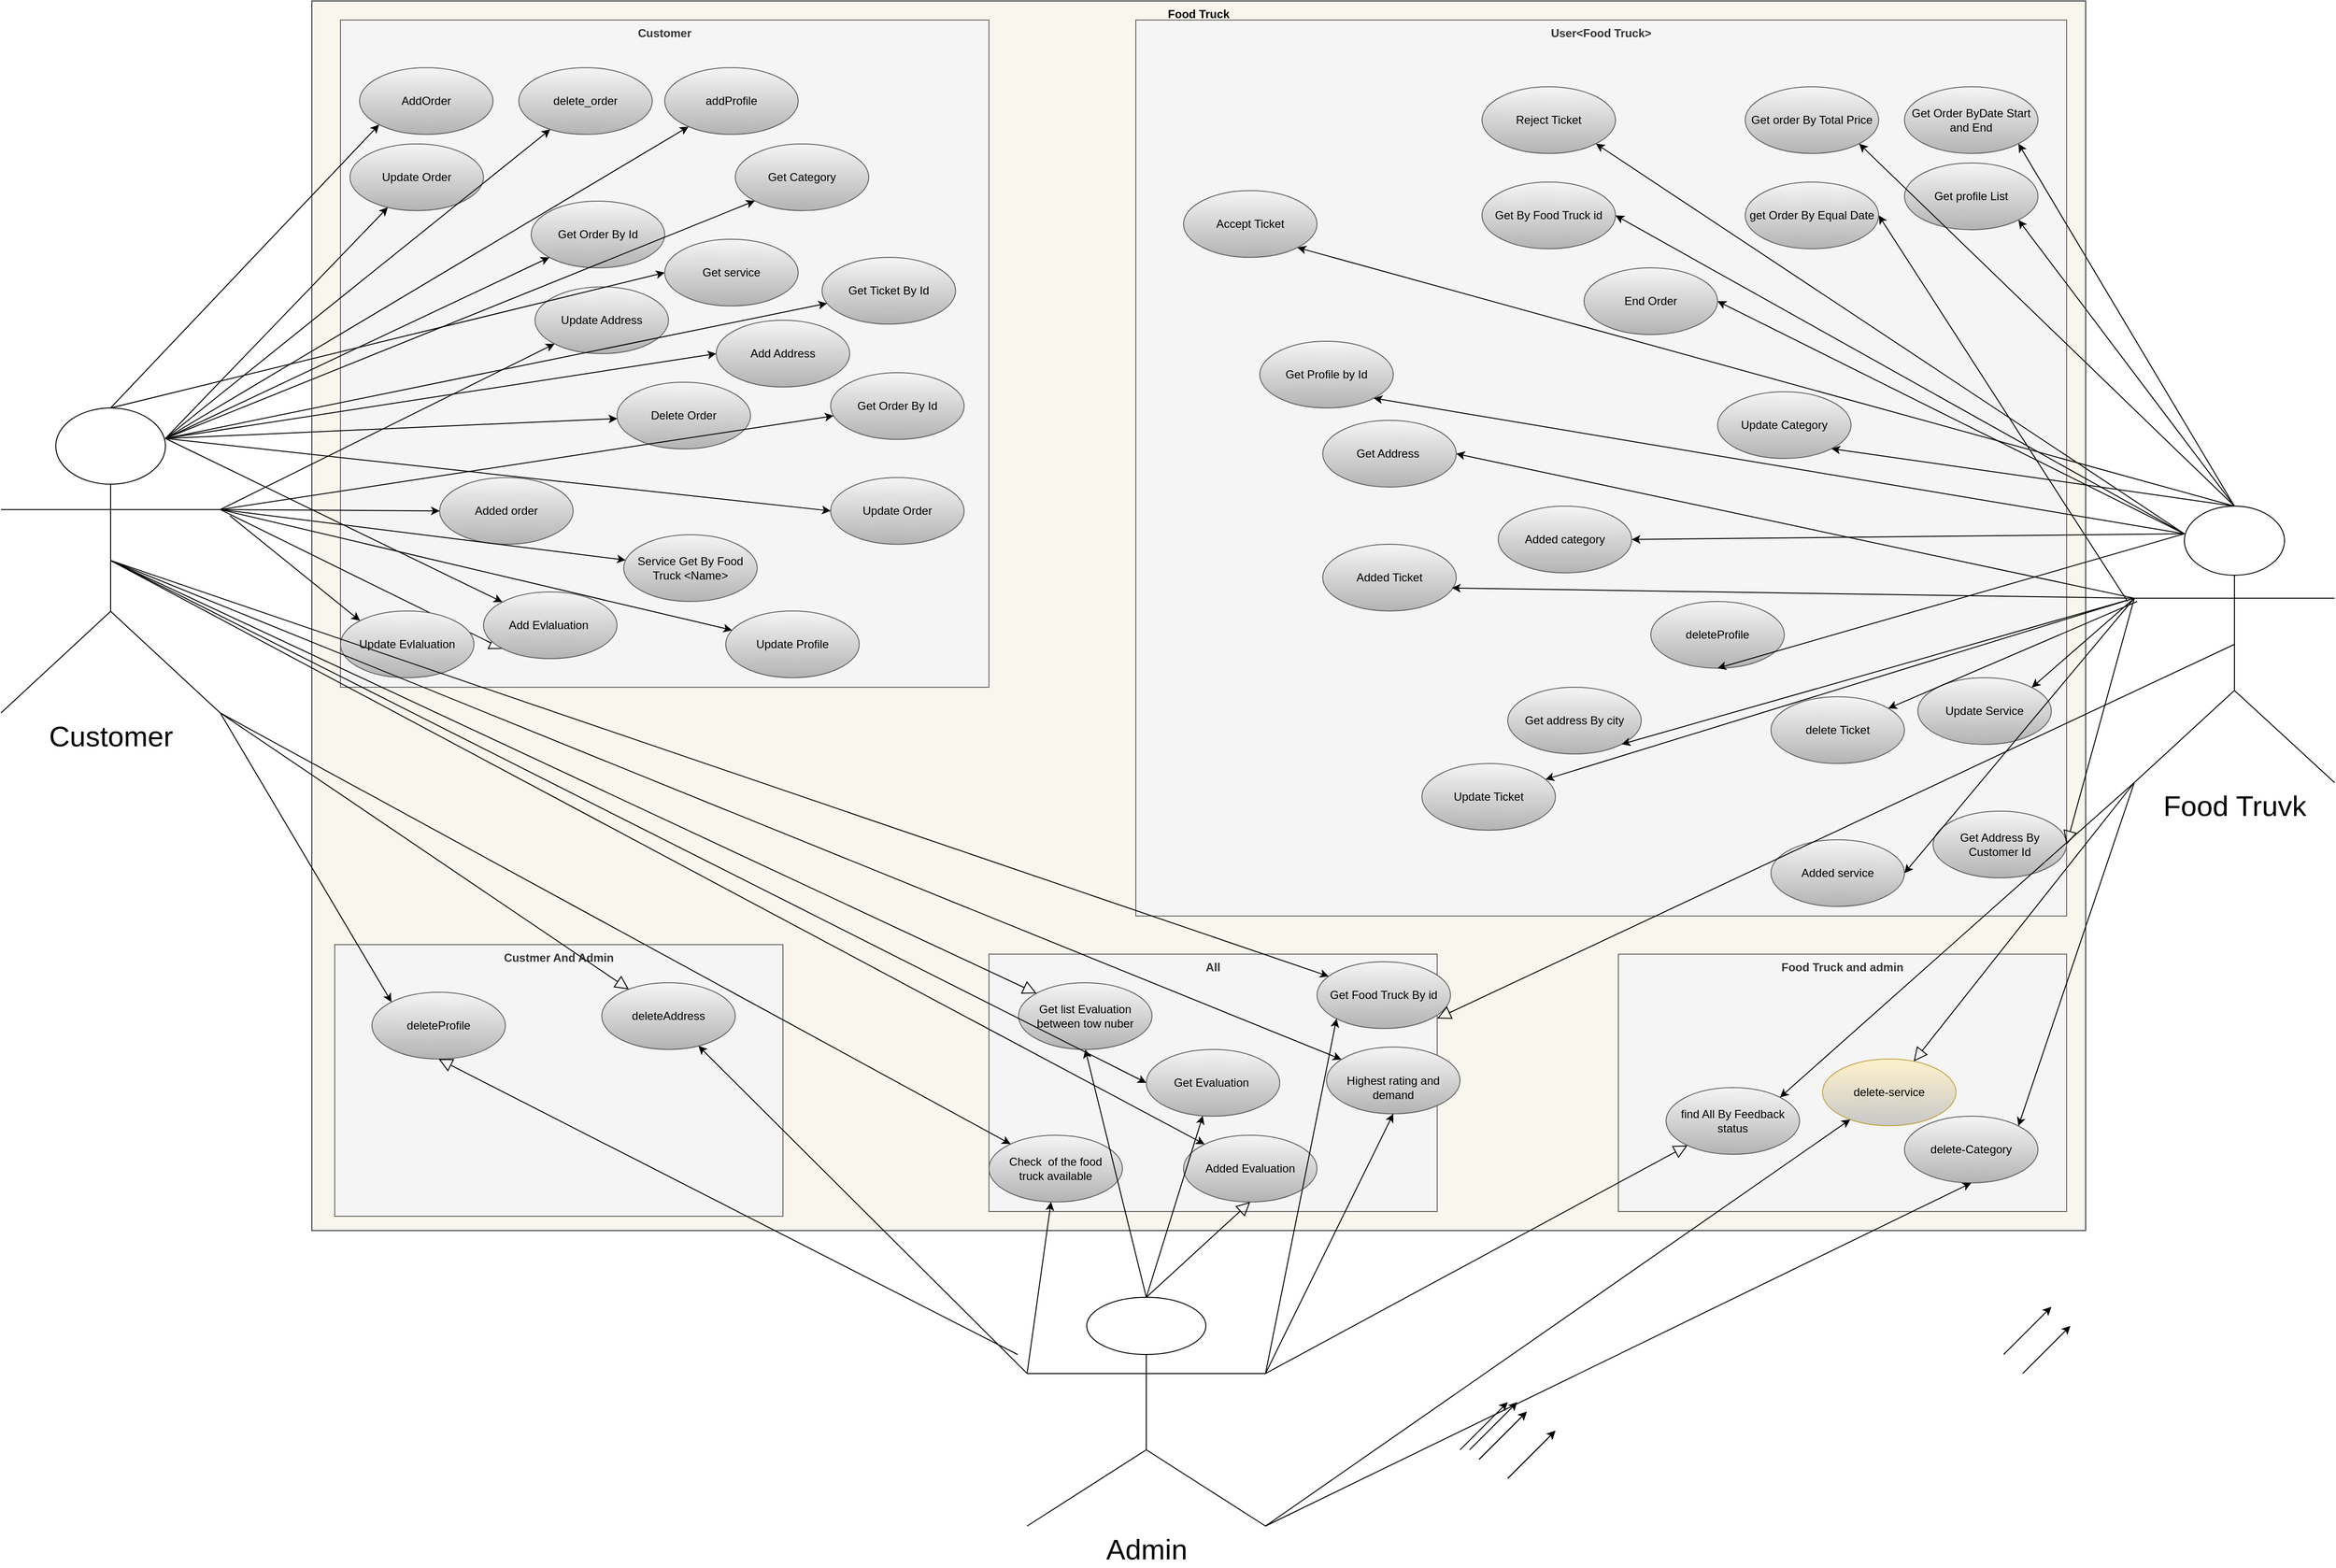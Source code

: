 <mxfile version="22.1.18" type="device">
  <diagram name="Page-1" id="UUXNITAG6yJqJdSE80ox">
    <mxGraphModel dx="3754" dy="-109" grid="1" gridSize="10" guides="1" tooltips="1" connect="1" arrows="1" fold="1" page="1" pageScale="1" pageWidth="827" pageHeight="1169" math="0" shadow="0">
      <root>
        <mxCell id="0" />
        <mxCell id="1" parent="0" />
        <mxCell id="qMjN_QjHDl9g3h9OxH7N-2" value="&lt;font style=&quot;font-size: 30px;&quot;&gt;Admin&lt;/font&gt;" style="shape=umlActor;verticalLabelPosition=bottom;verticalAlign=top;html=1;outlineConnect=0;" parent="1" vertex="1">
          <mxGeometry x="-544" y="2620" width="250" height="240" as="geometry" />
        </mxCell>
        <mxCell id="qMjN_QjHDl9g3h9OxH7N-3" value="&lt;font style=&quot;font-size: 30px;&quot;&gt;Food Truvk&lt;/font&gt;" style="shape=umlActor;verticalLabelPosition=bottom;verticalAlign=top;html=1;outlineConnect=0;" parent="1" vertex="1">
          <mxGeometry x="617" y="1790" width="210" height="290" as="geometry" />
        </mxCell>
        <mxCell id="qMjN_QjHDl9g3h9OxH7N-4" value="&lt;font style=&quot;font-size: 30px;&quot;&gt;Customer&lt;/font&gt;" style="shape=umlActor;verticalLabelPosition=bottom;verticalAlign=top;html=1;outlineConnect=0;" parent="1" vertex="1">
          <mxGeometry x="-1620" y="1687" width="230" height="320" as="geometry" />
        </mxCell>
        <mxCell id="qMjN_QjHDl9g3h9OxH7N-23" value="Food Truck" style="shape=rect;html=1;verticalAlign=top;fontStyle=1;whiteSpace=wrap;align=center;fillColor=#f9f7ed;strokeColor=#36393d;" parent="1" vertex="1">
          <mxGeometry x="-1294" y="1260" width="1860" height="1290" as="geometry" />
        </mxCell>
        <mxCell id="qMjN_QjHDl9g3h9OxH7N-80" value="Food Truck and admin" style="shape=rect;html=1;verticalAlign=top;fontStyle=1;whiteSpace=wrap;align=center;fillColor=#f5f5f5;strokeColor=#666666;fontColor=#333333;" parent="1" vertex="1">
          <mxGeometry x="76" y="2260" width="470" height="270" as="geometry" />
        </mxCell>
        <mxCell id="qMjN_QjHDl9g3h9OxH7N-81" value="User&amp;lt;Food Truck&amp;gt;" style="shape=rect;html=1;verticalAlign=top;fontStyle=1;whiteSpace=wrap;align=center;fillColor=#f5f5f5;strokeColor=#666666;fontColor=#333333;" parent="1" vertex="1">
          <mxGeometry x="-430" y="1280" width="976" height="940" as="geometry" />
        </mxCell>
        <mxCell id="qMjN_QjHDl9g3h9OxH7N-84" value="delete-Category" style="ellipse;whiteSpace=wrap;html=1;fillColor=#f5f5f5;gradientColor=#b3b3b3;strokeColor=#666666;" parent="1" vertex="1">
          <mxGeometry x="376" y="2430" width="140" height="70" as="geometry" />
        </mxCell>
        <mxCell id="qMjN_QjHDl9g3h9OxH7N-85" value="Custmer And Admin" style="shape=rect;html=1;verticalAlign=top;fontStyle=1;whiteSpace=wrap;align=center;fillColor=#f5f5f5;fontColor=#333333;strokeColor=#666666;" parent="1" vertex="1">
          <mxGeometry x="-1270" y="2250" width="470" height="285" as="geometry" />
        </mxCell>
        <mxCell id="qMjN_QjHDl9g3h9OxH7N-86" value="deleteAddress" style="ellipse;whiteSpace=wrap;html=1;fillColor=#f5f5f5;strokeColor=#666666;gradientColor=#b3b3b3;" parent="1" vertex="1">
          <mxGeometry x="-990" y="2290" width="140" height="70" as="geometry" />
        </mxCell>
        <mxCell id="qMjN_QjHDl9g3h9OxH7N-87" value="deleteProfile" style="ellipse;whiteSpace=wrap;html=1;fillColor=#f5f5f5;gradientColor=#b3b3b3;strokeColor=#666666;" parent="1" vertex="1">
          <mxGeometry x="-1231" y="2300" width="140" height="70" as="geometry" />
        </mxCell>
        <mxCell id="qMjN_QjHDl9g3h9OxH7N-82" value="Customer" style="shape=rect;html=1;verticalAlign=top;fontStyle=1;whiteSpace=wrap;align=center;fillColor=#f5f5f5;strokeColor=#666666;fontColor=#333333;" parent="1" vertex="1">
          <mxGeometry x="-1264" y="1280" width="680" height="700" as="geometry" />
        </mxCell>
        <mxCell id="qMjN_QjHDl9g3h9OxH7N-88" value="find All By Feedback status" style="ellipse;whiteSpace=wrap;html=1;fillColor=#f5f5f5;gradientColor=#b3b3b3;strokeColor=#666666;" parent="1" vertex="1">
          <mxGeometry x="126" y="2400" width="140" height="70" as="geometry" />
        </mxCell>
        <mxCell id="qMjN_QjHDl9g3h9OxH7N-89" value="delete-service" style="ellipse;whiteSpace=wrap;html=1;fillColor=#fff2cc;gradientColor=#c8c8c8;strokeColor=#C4A74F;" parent="1" vertex="1">
          <mxGeometry x="290" y="2370" width="140" height="70" as="geometry" />
        </mxCell>
        <mxCell id="qMjN_QjHDl9g3h9OxH7N-101" value="Get Order By Id" style="ellipse;whiteSpace=wrap;html=1;fillColor=#f5f5f5;gradientColor=#b3b3b3;strokeColor=#666666;" parent="1" vertex="1">
          <mxGeometry x="-1064" y="1470" width="140" height="70" as="geometry" />
        </mxCell>
        <mxCell id="qMjN_QjHDl9g3h9OxH7N-102" value="delete_order" style="ellipse;whiteSpace=wrap;html=1;fillColor=#f5f5f5;gradientColor=#b3b3b3;strokeColor=#666666;" parent="1" vertex="1">
          <mxGeometry x="-1077" y="1330" width="140" height="70" as="geometry" />
        </mxCell>
        <mxCell id="qMjN_QjHDl9g3h9OxH7N-103" value="Update Order" style="ellipse;whiteSpace=wrap;html=1;fillColor=#f5f5f5;gradientColor=#b3b3b3;strokeColor=#666666;" parent="1" vertex="1">
          <mxGeometry x="-1254" y="1410" width="140" height="70" as="geometry" />
        </mxCell>
        <mxCell id="qMjN_QjHDl9g3h9OxH7N-104" value="AddOrder" style="ellipse;whiteSpace=wrap;html=1;fillColor=#f5f5f5;gradientColor=#b3b3b3;strokeColor=#666666;" parent="1" vertex="1">
          <mxGeometry x="-1244" y="1330" width="140" height="70" as="geometry" />
        </mxCell>
        <mxCell id="qMjN_QjHDl9g3h9OxH7N-105" value="Add Address" style="ellipse;whiteSpace=wrap;html=1;fillColor=#f5f5f5;gradientColor=#b3b3b3;strokeColor=#666666;" parent="1" vertex="1">
          <mxGeometry x="-870" y="1595" width="140" height="70" as="geometry" />
        </mxCell>
        <mxCell id="qMjN_QjHDl9g3h9OxH7N-106" value="Update Profile" style="ellipse;whiteSpace=wrap;html=1;fillColor=#f5f5f5;gradientColor=#b3b3b3;strokeColor=#666666;" parent="1" vertex="1">
          <mxGeometry x="-860" y="1900" width="140" height="70" as="geometry" />
        </mxCell>
        <mxCell id="qMjN_QjHDl9g3h9OxH7N-107" value="Get Category" style="ellipse;whiteSpace=wrap;html=1;fillColor=#f5f5f5;gradientColor=#b3b3b3;strokeColor=#666666;" parent="1" vertex="1">
          <mxGeometry x="-850" y="1410" width="140" height="70" as="geometry" />
        </mxCell>
        <mxCell id="qMjN_QjHDl9g3h9OxH7N-108" value="addProfile" style="ellipse;whiteSpace=wrap;html=1;fillColor=#f5f5f5;gradientColor=#b3b3b3;strokeColor=#666666;" parent="1" vertex="1">
          <mxGeometry x="-924" y="1330" width="140" height="70" as="geometry" />
        </mxCell>
        <mxCell id="qMjN_QjHDl9g3h9OxH7N-109" value="Service Get By Food Truck &amp;lt;Name&amp;gt;" style="ellipse;whiteSpace=wrap;html=1;fillColor=#f5f5f5;gradientColor=#b3b3b3;strokeColor=#666666;" parent="1" vertex="1">
          <mxGeometry x="-967" y="1820" width="140" height="70" as="geometry" />
        </mxCell>
        <mxCell id="qMjN_QjHDl9g3h9OxH7N-110" value="Get service" style="ellipse;whiteSpace=wrap;html=1;fillColor=#f5f5f5;gradientColor=#b3b3b3;strokeColor=#666666;" parent="1" vertex="1">
          <mxGeometry x="-924" y="1510" width="140" height="70" as="geometry" />
        </mxCell>
        <mxCell id="qMjN_QjHDl9g3h9OxH7N-111" value="Get Ticket By Id" style="ellipse;whiteSpace=wrap;html=1;fillColor=#f5f5f5;gradientColor=#b3b3b3;strokeColor=#666666;" parent="1" vertex="1">
          <mxGeometry x="-759" y="1529" width="140" height="70" as="geometry" />
        </mxCell>
        <mxCell id="qMjN_QjHDl9g3h9OxH7N-112" value="Update Address" style="ellipse;whiteSpace=wrap;html=1;fillColor=#f5f5f5;gradientColor=#b3b3b3;strokeColor=#666666;" parent="1" vertex="1">
          <mxGeometry x="-1060" y="1560" width="140" height="70" as="geometry" />
        </mxCell>
        <mxCell id="qMjN_QjHDl9g3h9OxH7N-113" value="Get By Food Truck id" style="ellipse;whiteSpace=wrap;html=1;fillColor=#f5f5f5;gradientColor=#b3b3b3;strokeColor=#666666;" parent="1" vertex="1">
          <mxGeometry x="-67" y="1450" width="140" height="70" as="geometry" />
        </mxCell>
        <mxCell id="qMjN_QjHDl9g3h9OxH7N-114" value="Reject Ticket" style="ellipse;whiteSpace=wrap;html=1;fillColor=#f5f5f5;gradientColor=#b3b3b3;strokeColor=#666666;" parent="1" vertex="1">
          <mxGeometry x="-67" y="1350" width="140" height="70" as="geometry" />
        </mxCell>
        <mxCell id="qMjN_QjHDl9g3h9OxH7N-115" value="Accept Ticket" style="ellipse;whiteSpace=wrap;html=1;fillColor=#f5f5f5;gradientColor=#b3b3b3;strokeColor=#666666;" parent="1" vertex="1">
          <mxGeometry x="-380" y="1459" width="140" height="70" as="geometry" />
        </mxCell>
        <mxCell id="qMjN_QjHDl9g3h9OxH7N-116" value="End Order" style="ellipse;whiteSpace=wrap;html=1;fillColor=#f5f5f5;gradientColor=#b3b3b3;strokeColor=#666666;" parent="1" vertex="1">
          <mxGeometry x="40" y="1540" width="140" height="70" as="geometry" />
        </mxCell>
        <mxCell id="qMjN_QjHDl9g3h9OxH7N-121" value="Get profile List" style="ellipse;whiteSpace=wrap;html=1;fillColor=#f5f5f5;gradientColor=#b3b3b3;strokeColor=#666666;" parent="1" vertex="1">
          <mxGeometry x="376" y="1430" width="140" height="70" as="geometry" />
        </mxCell>
        <mxCell id="qMjN_QjHDl9g3h9OxH7N-122" value="Get Order ByDate Start&lt;br&gt;and End" style="ellipse;whiteSpace=wrap;html=1;fillColor=#f5f5f5;gradientColor=#b3b3b3;strokeColor=#666666;" parent="1" vertex="1">
          <mxGeometry x="376" y="1350" width="140" height="70" as="geometry" />
        </mxCell>
        <mxCell id="qMjN_QjHDl9g3h9OxH7N-123" value="get Order By Equal Date" style="ellipse;whiteSpace=wrap;html=1;fillColor=#f5f5f5;gradientColor=#b3b3b3;strokeColor=#666666;" parent="1" vertex="1">
          <mxGeometry x="209" y="1450" width="140" height="70" as="geometry" />
        </mxCell>
        <mxCell id="qMjN_QjHDl9g3h9OxH7N-124" value="Get order By Total Price" style="ellipse;whiteSpace=wrap;html=1;fillColor=#f5f5f5;gradientColor=#b3b3b3;strokeColor=#666666;" parent="1" vertex="1">
          <mxGeometry x="209" y="1350" width="140" height="70" as="geometry" />
        </mxCell>
        <mxCell id="qMjN_QjHDl9g3h9OxH7N-141" value="Get address By city" style="ellipse;whiteSpace=wrap;html=1;fillColor=#f5f5f5;gradientColor=#b3b3b3;strokeColor=#666666;" parent="1" vertex="1">
          <mxGeometry x="-40" y="1980" width="140" height="70" as="geometry" />
        </mxCell>
        <mxCell id="qMjN_QjHDl9g3h9OxH7N-142" value="Added category" style="ellipse;whiteSpace=wrap;html=1;fillColor=#f5f5f5;gradientColor=#b3b3b3;strokeColor=#666666;" parent="1" vertex="1">
          <mxGeometry x="-50" y="1790" width="140" height="70" as="geometry" />
        </mxCell>
        <mxCell id="qMjN_QjHDl9g3h9OxH7N-143" value="Get Address&amp;nbsp;" style="ellipse;whiteSpace=wrap;html=1;fillColor=#f5f5f5;gradientColor=#b3b3b3;strokeColor=#666666;" parent="1" vertex="1">
          <mxGeometry x="-234" y="1700" width="140" height="70" as="geometry" />
        </mxCell>
        <mxCell id="qMjN_QjHDl9g3h9OxH7N-144" value="Get Profile by Id" style="ellipse;whiteSpace=wrap;html=1;fillColor=#f5f5f5;gradientColor=#b3b3b3;strokeColor=#666666;" parent="1" vertex="1">
          <mxGeometry x="-300" y="1617" width="140" height="70" as="geometry" />
        </mxCell>
        <mxCell id="qMjN_QjHDl9g3h9OxH7N-145" value="Update Service" style="ellipse;whiteSpace=wrap;html=1;fillColor=#f5f5f5;gradientColor=#b3b3b3;strokeColor=#666666;" parent="1" vertex="1">
          <mxGeometry x="390" y="1970" width="140" height="70" as="geometry" />
        </mxCell>
        <mxCell id="qMjN_QjHDl9g3h9OxH7N-146" value="deleteProfile" style="ellipse;whiteSpace=wrap;html=1;fillColor=#f5f5f5;gradientColor=#b3b3b3;strokeColor=#666666;" parent="1" vertex="1">
          <mxGeometry x="110" y="1890" width="140" height="70" as="geometry" />
        </mxCell>
        <mxCell id="qMjN_QjHDl9g3h9OxH7N-147" value="Added service" style="ellipse;whiteSpace=wrap;html=1;fillColor=#f5f5f5;gradientColor=#b3b3b3;strokeColor=#666666;" parent="1" vertex="1">
          <mxGeometry x="236" y="2140" width="140" height="70" as="geometry" />
        </mxCell>
        <mxCell id="qMjN_QjHDl9g3h9OxH7N-148" value="Update Category" style="ellipse;whiteSpace=wrap;html=1;fillColor=#f5f5f5;gradientColor=#b3b3b3;strokeColor=#666666;" parent="1" vertex="1">
          <mxGeometry x="180" y="1670" width="140" height="70" as="geometry" />
        </mxCell>
        <mxCell id="qMjN_QjHDl9g3h9OxH7N-154" value="Update Ticket" style="ellipse;whiteSpace=wrap;html=1;fillColor=#f5f5f5;gradientColor=#b3b3b3;strokeColor=#666666;" parent="1" vertex="1">
          <mxGeometry x="-130" y="2060" width="140" height="70" as="geometry" />
        </mxCell>
        <mxCell id="qMjN_QjHDl9g3h9OxH7N-156" value="Added Ticket" style="ellipse;whiteSpace=wrap;html=1;fillColor=#f5f5f5;gradientColor=#b3b3b3;strokeColor=#666666;" parent="1" vertex="1">
          <mxGeometry x="-234" y="1830" width="140" height="70" as="geometry" />
        </mxCell>
        <mxCell id="qMjN_QjHDl9g3h9OxH7N-158" value="Get Address By Customer Id" style="ellipse;whiteSpace=wrap;html=1;fillColor=#f5f5f5;gradientColor=#b3b3b3;strokeColor=#666666;" parent="1" vertex="1">
          <mxGeometry x="406" y="2110" width="140" height="70" as="geometry" />
        </mxCell>
        <mxCell id="qMjN_QjHDl9g3h9OxH7N-160" value="delete Ticket" style="ellipse;whiteSpace=wrap;html=1;fillColor=#f5f5f5;gradientColor=#b3b3b3;strokeColor=#666666;" parent="1" vertex="1">
          <mxGeometry x="236" y="1990" width="140" height="70" as="geometry" />
        </mxCell>
        <mxCell id="qMjN_QjHDl9g3h9OxH7N-161" value="" style="edgeStyle=none;html=1;endArrow=block;endFill=0;endSize=12;verticalAlign=bottom;rounded=0;exitX=1;exitY=0.333;exitDx=0;exitDy=0;exitPerimeter=0;entryX=0;entryY=1;entryDx=0;entryDy=0;" parent="1" source="qMjN_QjHDl9g3h9OxH7N-4" target="qMjN_QjHDl9g3h9OxH7N-171" edge="1">
          <mxGeometry width="160" relative="1" as="geometry">
            <mxPoint x="-120" y="2080" as="sourcePoint" />
            <mxPoint x="40" y="2080" as="targetPoint" />
          </mxGeometry>
        </mxCell>
        <mxCell id="qMjN_QjHDl9g3h9OxH7N-162" value="" style="edgeStyle=none;html=1;endArrow=block;endFill=0;endSize=12;verticalAlign=bottom;rounded=0;exitX=1;exitY=1;exitDx=0;exitDy=0;exitPerimeter=0;" parent="1" source="qMjN_QjHDl9g3h9OxH7N-4" target="qMjN_QjHDl9g3h9OxH7N-86" edge="1">
          <mxGeometry width="160" relative="1" as="geometry">
            <mxPoint x="-120" y="2080" as="sourcePoint" />
            <mxPoint x="40" y="2080" as="targetPoint" />
          </mxGeometry>
        </mxCell>
        <mxCell id="qMjN_QjHDl9g3h9OxH7N-163" value="" style="edgeStyle=none;html=1;endArrow=block;endFill=0;endSize=12;verticalAlign=bottom;rounded=0;entryX=0.5;entryY=1;entryDx=0;entryDy=0;" parent="1" target="qMjN_QjHDl9g3h9OxH7N-87" edge="1">
          <mxGeometry width="160" relative="1" as="geometry">
            <mxPoint x="-554" y="2680" as="sourcePoint" />
            <mxPoint x="-694" y="2080" as="targetPoint" />
          </mxGeometry>
        </mxCell>
        <mxCell id="qMjN_QjHDl9g3h9OxH7N-164" value="" style="edgeStyle=none;html=1;endArrow=block;endFill=0;endSize=12;verticalAlign=bottom;rounded=0;exitX=1;exitY=0.333;exitDx=0;exitDy=0;exitPerimeter=0;" parent="1" source="qMjN_QjHDl9g3h9OxH7N-2" target="qMjN_QjHDl9g3h9OxH7N-88" edge="1">
          <mxGeometry width="160" relative="1" as="geometry">
            <mxPoint x="-854" y="2080" as="sourcePoint" />
            <mxPoint x="-694" y="2080" as="targetPoint" />
          </mxGeometry>
        </mxCell>
        <mxCell id="qMjN_QjHDl9g3h9OxH7N-165" value="" style="edgeStyle=none;html=1;endArrow=block;endFill=0;endSize=12;verticalAlign=bottom;rounded=0;exitX=0;exitY=1;exitDx=0;exitDy=0;exitPerimeter=0;" parent="1" source="qMjN_QjHDl9g3h9OxH7N-3" target="qMjN_QjHDl9g3h9OxH7N-89" edge="1">
          <mxGeometry width="160" relative="1" as="geometry">
            <mxPoint x="696" y="2060" as="sourcePoint" />
            <mxPoint x="-694" y="2080" as="targetPoint" />
          </mxGeometry>
        </mxCell>
        <mxCell id="qMjN_QjHDl9g3h9OxH7N-166" value="" style="edgeStyle=none;html=1;endArrow=block;endFill=0;endSize=12;verticalAlign=bottom;rounded=0;exitX=0;exitY=0.333;exitDx=0;exitDy=0;exitPerimeter=0;entryX=1;entryY=0.5;entryDx=0;entryDy=0;" parent="1" source="qMjN_QjHDl9g3h9OxH7N-3" target="qMjN_QjHDl9g3h9OxH7N-158" edge="1">
          <mxGeometry width="160" relative="1" as="geometry">
            <mxPoint x="696" y="1866.667" as="sourcePoint" />
            <mxPoint x="-694" y="2080" as="targetPoint" />
          </mxGeometry>
        </mxCell>
        <mxCell id="qMjN_QjHDl9g3h9OxH7N-167" value="Added order" style="ellipse;whiteSpace=wrap;html=1;fillColor=#f5f5f5;gradientColor=#b3b3b3;strokeColor=#666666;" parent="1" vertex="1">
          <mxGeometry x="-1160" y="1760" width="140" height="70" as="geometry" />
        </mxCell>
        <mxCell id="qMjN_QjHDl9g3h9OxH7N-168" value="Update Order" style="ellipse;whiteSpace=wrap;html=1;fillColor=#f5f5f5;gradientColor=#b3b3b3;strokeColor=#666666;" parent="1" vertex="1">
          <mxGeometry x="-750" y="1760" width="140" height="70" as="geometry" />
        </mxCell>
        <mxCell id="qMjN_QjHDl9g3h9OxH7N-169" value="Delete Order" style="ellipse;whiteSpace=wrap;html=1;fillColor=#f5f5f5;gradientColor=#b3b3b3;strokeColor=#666666;" parent="1" vertex="1">
          <mxGeometry x="-974" y="1660" width="140" height="70" as="geometry" />
        </mxCell>
        <mxCell id="qMjN_QjHDl9g3h9OxH7N-170" value="Get Order By Id" style="ellipse;whiteSpace=wrap;html=1;fillColor=#f5f5f5;gradientColor=#b3b3b3;strokeColor=#666666;" parent="1" vertex="1">
          <mxGeometry x="-750" y="1650" width="140" height="70" as="geometry" />
        </mxCell>
        <mxCell id="qMjN_QjHDl9g3h9OxH7N-171" value="Add Evlaluation&amp;nbsp;" style="ellipse;whiteSpace=wrap;html=1;fillColor=#f5f5f5;gradientColor=#b3b3b3;strokeColor=#666666;" parent="1" vertex="1">
          <mxGeometry x="-1114" y="1880" width="140" height="70" as="geometry" />
        </mxCell>
        <mxCell id="qMjN_QjHDl9g3h9OxH7N-172" value="Update Evlaluation" style="ellipse;whiteSpace=wrap;html=1;fillColor=#f5f5f5;gradientColor=#b3b3b3;strokeColor=#666666;" parent="1" vertex="1">
          <mxGeometry x="-1264" y="1900" width="140" height="70" as="geometry" />
        </mxCell>
        <mxCell id="qMjN_QjHDl9g3h9OxH7N-174" value="All" style="shape=rect;html=1;verticalAlign=top;fontStyle=1;whiteSpace=wrap;align=center;fillColor=#f5f5f5;fontColor=#333333;strokeColor=#666666;" parent="1" vertex="1">
          <mxGeometry x="-584" y="2260" width="470" height="270" as="geometry" />
        </mxCell>
        <mxCell id="qMjN_QjHDl9g3h9OxH7N-175" value="Get list Evaluation between tow nuber" style="ellipse;whiteSpace=wrap;html=1;fillColor=#f5f5f5;gradientColor=#b3b3b3;strokeColor=#666666;" parent="1" vertex="1">
          <mxGeometry x="-553" y="2290" width="140" height="70" as="geometry" />
        </mxCell>
        <mxCell id="qMjN_QjHDl9g3h9OxH7N-176" value="Get Food Truck By id" style="ellipse;whiteSpace=wrap;html=1;fillColor=#f5f5f5;gradientColor=#b3b3b3;strokeColor=#666666;" parent="1" vertex="1">
          <mxGeometry x="-240" y="2268" width="140" height="70" as="geometry" />
        </mxCell>
        <mxCell id="qMjN_QjHDl9g3h9OxH7N-177" value="&lt;br&gt;Highest rating and demand" style="ellipse;whiteSpace=wrap;html=1;fillColor=#f5f5f5;gradientColor=#b3b3b3;strokeColor=#666666;" parent="1" vertex="1">
          <mxGeometry x="-230" y="2357.5" width="140" height="70" as="geometry" />
        </mxCell>
        <mxCell id="qMjN_QjHDl9g3h9OxH7N-178" value="Check&amp;nbsp; of the food truck&amp;nbsp;available" style="ellipse;whiteSpace=wrap;html=1;fillColor=#f5f5f5;gradientColor=#b3b3b3;strokeColor=#666666;" parent="1" vertex="1">
          <mxGeometry x="-584" y="2450" width="140" height="70" as="geometry" />
        </mxCell>
        <mxCell id="qMjN_QjHDl9g3h9OxH7N-179" value="Added Evaluation" style="ellipse;whiteSpace=wrap;html=1;fillColor=#f5f5f5;gradientColor=#b3b3b3;strokeColor=#666666;" parent="1" vertex="1">
          <mxGeometry x="-380" y="2450" width="140" height="70" as="geometry" />
        </mxCell>
        <mxCell id="qMjN_QjHDl9g3h9OxH7N-180" value="Get Evaluation&amp;nbsp;" style="ellipse;whiteSpace=wrap;html=1;fillColor=#f5f5f5;gradientColor=#b3b3b3;strokeColor=#666666;" parent="1" vertex="1">
          <mxGeometry x="-419" y="2360" width="140" height="70" as="geometry" />
        </mxCell>
        <mxCell id="qMjN_QjHDl9g3h9OxH7N-181" value="" style="edgeStyle=none;html=1;endArrow=block;endFill=0;endSize=12;verticalAlign=bottom;rounded=0;exitX=0.5;exitY=0.5;exitDx=0;exitDy=0;exitPerimeter=0;" parent="1" source="qMjN_QjHDl9g3h9OxH7N-4" target="qMjN_QjHDl9g3h9OxH7N-175" edge="1">
          <mxGeometry width="160" relative="1" as="geometry">
            <mxPoint x="960" y="1990" as="sourcePoint" />
            <mxPoint x="1120" y="1990" as="targetPoint" />
          </mxGeometry>
        </mxCell>
        <mxCell id="qMjN_QjHDl9g3h9OxH7N-182" value="" style="edgeStyle=none;html=1;endArrow=block;endFill=0;endSize=12;verticalAlign=bottom;rounded=0;entryX=1;entryY=0.25;entryDx=0;entryDy=0;exitX=0.5;exitY=0.5;exitDx=0;exitDy=0;exitPerimeter=0;" parent="1" source="qMjN_QjHDl9g3h9OxH7N-3" target="qMjN_QjHDl9g3h9OxH7N-174" edge="1">
          <mxGeometry width="160" relative="1" as="geometry">
            <mxPoint x="590" y="2010" as="sourcePoint" />
            <mxPoint x="386" y="1990" as="targetPoint" />
          </mxGeometry>
        </mxCell>
        <mxCell id="qMjN_QjHDl9g3h9OxH7N-183" value="" style="edgeStyle=none;html=1;endArrow=block;endFill=0;endSize=12;verticalAlign=bottom;rounded=0;exitX=0.5;exitY=0;exitDx=0;exitDy=0;exitPerimeter=0;entryX=0.5;entryY=1;entryDx=0;entryDy=0;" parent="1" source="qMjN_QjHDl9g3h9OxH7N-2" target="qMjN_QjHDl9g3h9OxH7N-179" edge="1">
          <mxGeometry width="160" relative="1" as="geometry">
            <mxPoint x="6" y="2020" as="sourcePoint" />
            <mxPoint x="166" y="2020" as="targetPoint" />
          </mxGeometry>
        </mxCell>
        <mxCell id="XMTzQYc2xNe2NO0a9Dtt-2" value="" style="endArrow=classic;html=1;rounded=0;exitX=1;exitY=1;exitDx=0;exitDy=0;exitPerimeter=0;" edge="1" parent="1" source="qMjN_QjHDl9g3h9OxH7N-4" target="qMjN_QjHDl9g3h9OxH7N-178">
          <mxGeometry width="50" height="50" relative="1" as="geometry">
            <mxPoint x="-1240" y="1940" as="sourcePoint" />
            <mxPoint x="-1190" y="1890" as="targetPoint" />
          </mxGeometry>
        </mxCell>
        <mxCell id="XMTzQYc2xNe2NO0a9Dtt-3" value="" style="endArrow=classic;html=1;rounded=0;exitX=1;exitY=1;exitDx=0;exitDy=0;exitPerimeter=0;entryX=0;entryY=0;entryDx=0;entryDy=0;" edge="1" parent="1" source="qMjN_QjHDl9g3h9OxH7N-4" target="qMjN_QjHDl9g3h9OxH7N-87">
          <mxGeometry width="50" height="50" relative="1" as="geometry">
            <mxPoint x="-1240" y="1940" as="sourcePoint" />
            <mxPoint x="-1190" y="1890" as="targetPoint" />
          </mxGeometry>
        </mxCell>
        <mxCell id="XMTzQYc2xNe2NO0a9Dtt-4" value="" style="endArrow=classic;html=1;rounded=0;exitX=0.75;exitY=0.1;exitDx=0;exitDy=0;exitPerimeter=0;entryX=0;entryY=0.5;entryDx=0;entryDy=0;" edge="1" parent="1" source="qMjN_QjHDl9g3h9OxH7N-4" target="qMjN_QjHDl9g3h9OxH7N-105">
          <mxGeometry width="50" height="50" relative="1" as="geometry">
            <mxPoint x="-1240" y="1940" as="sourcePoint" />
            <mxPoint x="-1190" y="1890" as="targetPoint" />
          </mxGeometry>
        </mxCell>
        <mxCell id="XMTzQYc2xNe2NO0a9Dtt-5" value="" style="endArrow=classic;html=1;rounded=0;exitX=1;exitY=0.333;exitDx=0;exitDy=0;exitPerimeter=0;" edge="1" parent="1" source="qMjN_QjHDl9g3h9OxH7N-4" target="qMjN_QjHDl9g3h9OxH7N-106">
          <mxGeometry width="50" height="50" relative="1" as="geometry">
            <mxPoint x="-1240" y="1940" as="sourcePoint" />
            <mxPoint x="-1190" y="1890" as="targetPoint" />
          </mxGeometry>
        </mxCell>
        <mxCell id="XMTzQYc2xNe2NO0a9Dtt-6" value="" style="endArrow=classic;html=1;rounded=0;exitX=0.75;exitY=0.1;exitDx=0;exitDy=0;exitPerimeter=0;" edge="1" parent="1" source="qMjN_QjHDl9g3h9OxH7N-4" target="qMjN_QjHDl9g3h9OxH7N-171">
          <mxGeometry width="50" height="50" relative="1" as="geometry">
            <mxPoint x="-1240" y="1940" as="sourcePoint" />
            <mxPoint x="-1190" y="1890" as="targetPoint" />
          </mxGeometry>
        </mxCell>
        <mxCell id="XMTzQYc2xNe2NO0a9Dtt-7" value="" style="endArrow=classic;html=1;rounded=0;exitX=0.75;exitY=0.1;exitDx=0;exitDy=0;exitPerimeter=0;" edge="1" parent="1" source="qMjN_QjHDl9g3h9OxH7N-4" target="qMjN_QjHDl9g3h9OxH7N-111">
          <mxGeometry width="50" height="50" relative="1" as="geometry">
            <mxPoint x="-1240" y="1940" as="sourcePoint" />
            <mxPoint x="-1190" y="1890" as="targetPoint" />
          </mxGeometry>
        </mxCell>
        <mxCell id="XMTzQYc2xNe2NO0a9Dtt-8" value="" style="endArrow=classic;html=1;rounded=0;exitX=1;exitY=0.333;exitDx=0;exitDy=0;exitPerimeter=0;" edge="1" parent="1" source="qMjN_QjHDl9g3h9OxH7N-4" target="qMjN_QjHDl9g3h9OxH7N-170">
          <mxGeometry width="50" height="50" relative="1" as="geometry">
            <mxPoint x="-1240" y="1940" as="sourcePoint" />
            <mxPoint x="-1190" y="1890" as="targetPoint" />
          </mxGeometry>
        </mxCell>
        <mxCell id="XMTzQYc2xNe2NO0a9Dtt-9" value="" style="endArrow=classic;html=1;rounded=0;exitX=0.75;exitY=0.1;exitDx=0;exitDy=0;exitPerimeter=0;" edge="1" parent="1" source="qMjN_QjHDl9g3h9OxH7N-4" target="qMjN_QjHDl9g3h9OxH7N-108">
          <mxGeometry width="50" height="50" relative="1" as="geometry">
            <mxPoint x="-1240" y="1940" as="sourcePoint" />
            <mxPoint x="-1190" y="1890" as="targetPoint" />
          </mxGeometry>
        </mxCell>
        <mxCell id="XMTzQYc2xNe2NO0a9Dtt-10" value="" style="endArrow=classic;html=1;rounded=0;exitX=0.75;exitY=0.1;exitDx=0;exitDy=0;exitPerimeter=0;entryX=0;entryY=1;entryDx=0;entryDy=0;" edge="1" parent="1" source="qMjN_QjHDl9g3h9OxH7N-4" target="qMjN_QjHDl9g3h9OxH7N-107">
          <mxGeometry width="50" height="50" relative="1" as="geometry">
            <mxPoint x="-1240" y="1940" as="sourcePoint" />
            <mxPoint x="-1190" y="1890" as="targetPoint" />
          </mxGeometry>
        </mxCell>
        <mxCell id="XMTzQYc2xNe2NO0a9Dtt-11" value="" style="endArrow=classic;html=1;rounded=0;exitX=1;exitY=0.333;exitDx=0;exitDy=0;exitPerimeter=0;" edge="1" parent="1" source="qMjN_QjHDl9g3h9OxH7N-4" target="qMjN_QjHDl9g3h9OxH7N-109">
          <mxGeometry width="50" height="50" relative="1" as="geometry">
            <mxPoint x="-1240" y="1940" as="sourcePoint" />
            <mxPoint x="-1190" y="1890" as="targetPoint" />
          </mxGeometry>
        </mxCell>
        <mxCell id="XMTzQYc2xNe2NO0a9Dtt-12" value="" style="endArrow=classic;html=1;rounded=0;exitX=0.75;exitY=0.1;exitDx=0;exitDy=0;exitPerimeter=0;" edge="1" parent="1" source="qMjN_QjHDl9g3h9OxH7N-4" target="qMjN_QjHDl9g3h9OxH7N-169">
          <mxGeometry width="50" height="50" relative="1" as="geometry">
            <mxPoint x="-1240" y="1940" as="sourcePoint" />
            <mxPoint x="-1190" y="1890" as="targetPoint" />
          </mxGeometry>
        </mxCell>
        <mxCell id="XMTzQYc2xNe2NO0a9Dtt-13" value="" style="endArrow=classic;html=1;rounded=0;exitX=0.75;exitY=0.1;exitDx=0;exitDy=0;exitPerimeter=0;entryX=0;entryY=0.5;entryDx=0;entryDy=0;" edge="1" parent="1" source="qMjN_QjHDl9g3h9OxH7N-4" target="qMjN_QjHDl9g3h9OxH7N-168">
          <mxGeometry width="50" height="50" relative="1" as="geometry">
            <mxPoint x="-1240" y="1940" as="sourcePoint" />
            <mxPoint x="-1190" y="1890" as="targetPoint" />
          </mxGeometry>
        </mxCell>
        <mxCell id="XMTzQYc2xNe2NO0a9Dtt-14" value="" style="endArrow=classic;html=1;rounded=0;exitX=0.5;exitY=0;exitDx=0;exitDy=0;exitPerimeter=0;entryX=0;entryY=0.5;entryDx=0;entryDy=0;" edge="1" parent="1" source="qMjN_QjHDl9g3h9OxH7N-4" target="qMjN_QjHDl9g3h9OxH7N-110">
          <mxGeometry width="50" height="50" relative="1" as="geometry">
            <mxPoint x="-1240" y="1940" as="sourcePoint" />
            <mxPoint x="-1190" y="1890" as="targetPoint" />
          </mxGeometry>
        </mxCell>
        <mxCell id="XMTzQYc2xNe2NO0a9Dtt-15" value="" style="endArrow=classic;html=1;rounded=0;exitX=0.75;exitY=0.1;exitDx=0;exitDy=0;exitPerimeter=0;" edge="1" parent="1" source="qMjN_QjHDl9g3h9OxH7N-4" target="qMjN_QjHDl9g3h9OxH7N-101">
          <mxGeometry width="50" height="50" relative="1" as="geometry">
            <mxPoint x="-1240" y="1940" as="sourcePoint" />
            <mxPoint x="-1190" y="1890" as="targetPoint" />
          </mxGeometry>
        </mxCell>
        <mxCell id="XMTzQYc2xNe2NO0a9Dtt-16" value="" style="endArrow=classic;html=1;rounded=0;exitX=0.75;exitY=0.1;exitDx=0;exitDy=0;exitPerimeter=0;" edge="1" parent="1" source="qMjN_QjHDl9g3h9OxH7N-4" target="qMjN_QjHDl9g3h9OxH7N-102">
          <mxGeometry width="50" height="50" relative="1" as="geometry">
            <mxPoint x="-1240" y="1940" as="sourcePoint" />
            <mxPoint x="-1190" y="1890" as="targetPoint" />
          </mxGeometry>
        </mxCell>
        <mxCell id="XMTzQYc2xNe2NO0a9Dtt-17" value="" style="endArrow=classic;html=1;rounded=0;exitX=0.5;exitY=0;exitDx=0;exitDy=0;exitPerimeter=0;entryX=0;entryY=1;entryDx=0;entryDy=0;" edge="1" parent="1" source="qMjN_QjHDl9g3h9OxH7N-4" target="qMjN_QjHDl9g3h9OxH7N-104">
          <mxGeometry width="50" height="50" relative="1" as="geometry">
            <mxPoint x="-1240" y="1940" as="sourcePoint" />
            <mxPoint x="-1190" y="1890" as="targetPoint" />
          </mxGeometry>
        </mxCell>
        <mxCell id="XMTzQYc2xNe2NO0a9Dtt-18" value="" style="endArrow=classic;html=1;rounded=0;exitX=0.75;exitY=0.1;exitDx=0;exitDy=0;exitPerimeter=0;" edge="1" parent="1" source="qMjN_QjHDl9g3h9OxH7N-4" target="qMjN_QjHDl9g3h9OxH7N-103">
          <mxGeometry width="50" height="50" relative="1" as="geometry">
            <mxPoint x="-1240" y="1940" as="sourcePoint" />
            <mxPoint x="-1190" y="1890" as="targetPoint" />
          </mxGeometry>
        </mxCell>
        <mxCell id="XMTzQYc2xNe2NO0a9Dtt-19" value="" style="endArrow=classic;html=1;rounded=0;entryX=0;entryY=0;entryDx=0;entryDy=0;" edge="1" parent="1" target="qMjN_QjHDl9g3h9OxH7N-172">
          <mxGeometry width="50" height="50" relative="1" as="geometry">
            <mxPoint x="-1380" y="1800" as="sourcePoint" />
            <mxPoint x="-1190" y="1890" as="targetPoint" />
          </mxGeometry>
        </mxCell>
        <mxCell id="XMTzQYc2xNe2NO0a9Dtt-20" value="" style="endArrow=classic;html=1;rounded=0;exitX=1;exitY=0.333;exitDx=0;exitDy=0;exitPerimeter=0;entryX=0;entryY=1;entryDx=0;entryDy=0;" edge="1" parent="1" source="qMjN_QjHDl9g3h9OxH7N-4" target="qMjN_QjHDl9g3h9OxH7N-112">
          <mxGeometry width="50" height="50" relative="1" as="geometry">
            <mxPoint x="-1240" y="1940" as="sourcePoint" />
            <mxPoint x="-1190" y="1890" as="targetPoint" />
          </mxGeometry>
        </mxCell>
        <mxCell id="XMTzQYc2xNe2NO0a9Dtt-21" value="" style="endArrow=classic;html=1;rounded=0;exitX=1;exitY=0.333;exitDx=0;exitDy=0;exitPerimeter=0;entryX=0;entryY=0.5;entryDx=0;entryDy=0;" edge="1" parent="1" source="qMjN_QjHDl9g3h9OxH7N-4" target="qMjN_QjHDl9g3h9OxH7N-167">
          <mxGeometry width="50" height="50" relative="1" as="geometry">
            <mxPoint x="-1240" y="1940" as="sourcePoint" />
            <mxPoint x="-1190" y="1890" as="targetPoint" />
          </mxGeometry>
        </mxCell>
        <mxCell id="XMTzQYc2xNe2NO0a9Dtt-22" value="" style="endArrow=classic;html=1;rounded=0;exitX=0;exitY=0.333;exitDx=0;exitDy=0;exitPerimeter=0;" edge="1" parent="1" source="qMjN_QjHDl9g3h9OxH7N-2" target="qMjN_QjHDl9g3h9OxH7N-86">
          <mxGeometry width="50" height="50" relative="1" as="geometry">
            <mxPoint x="-990" y="2210" as="sourcePoint" />
            <mxPoint x="-940" y="2160" as="targetPoint" />
          </mxGeometry>
        </mxCell>
        <mxCell id="XMTzQYc2xNe2NO0a9Dtt-23" value="" style="endArrow=classic;html=1;rounded=0;exitX=0.5;exitY=0.5;exitDx=0;exitDy=0;exitPerimeter=0;" edge="1" parent="1" source="qMjN_QjHDl9g3h9OxH7N-4" target="qMjN_QjHDl9g3h9OxH7N-176">
          <mxGeometry width="50" height="50" relative="1" as="geometry">
            <mxPoint x="-990" y="2210" as="sourcePoint" />
            <mxPoint x="-940" y="2160" as="targetPoint" />
          </mxGeometry>
        </mxCell>
        <mxCell id="XMTzQYc2xNe2NO0a9Dtt-24" value="" style="endArrow=classic;html=1;rounded=0;exitX=0.5;exitY=0.5;exitDx=0;exitDy=0;exitPerimeter=0;" edge="1" parent="1" source="qMjN_QjHDl9g3h9OxH7N-4" target="qMjN_QjHDl9g3h9OxH7N-177">
          <mxGeometry width="50" height="50" relative="1" as="geometry">
            <mxPoint x="-990" y="2210" as="sourcePoint" />
            <mxPoint x="-940" y="2160" as="targetPoint" />
          </mxGeometry>
        </mxCell>
        <mxCell id="XMTzQYc2xNe2NO0a9Dtt-25" value="" style="endArrow=classic;html=1;rounded=0;exitX=0.5;exitY=0.5;exitDx=0;exitDy=0;exitPerimeter=0;" edge="1" parent="1" source="qMjN_QjHDl9g3h9OxH7N-4" target="qMjN_QjHDl9g3h9OxH7N-179">
          <mxGeometry width="50" height="50" relative="1" as="geometry">
            <mxPoint x="-990" y="2210" as="sourcePoint" />
            <mxPoint x="-940" y="2160" as="targetPoint" />
          </mxGeometry>
        </mxCell>
        <mxCell id="XMTzQYc2xNe2NO0a9Dtt-26" value="" style="endArrow=classic;html=1;rounded=0;exitX=0.5;exitY=0.5;exitDx=0;exitDy=0;exitPerimeter=0;entryX=0;entryY=0.5;entryDx=0;entryDy=0;" edge="1" parent="1" source="qMjN_QjHDl9g3h9OxH7N-4" target="qMjN_QjHDl9g3h9OxH7N-180">
          <mxGeometry width="50" height="50" relative="1" as="geometry">
            <mxPoint x="-990" y="2210" as="sourcePoint" />
            <mxPoint x="-940" y="2160" as="targetPoint" />
          </mxGeometry>
        </mxCell>
        <mxCell id="XMTzQYc2xNe2NO0a9Dtt-27" value="" style="endArrow=classic;html=1;rounded=0;exitX=1;exitY=1;exitDx=0;exitDy=0;exitPerimeter=0;entryX=0.5;entryY=1;entryDx=0;entryDy=0;" edge="1" parent="1" source="qMjN_QjHDl9g3h9OxH7N-2" target="qMjN_QjHDl9g3h9OxH7N-84">
          <mxGeometry width="50" height="50" relative="1" as="geometry">
            <mxPoint x="-100" y="2770" as="sourcePoint" />
            <mxPoint x="20" y="2690" as="targetPoint" />
          </mxGeometry>
        </mxCell>
        <mxCell id="XMTzQYc2xNe2NO0a9Dtt-28" value="" style="endArrow=classic;html=1;rounded=0;" edge="1" parent="1">
          <mxGeometry width="50" height="50" relative="1" as="geometry">
            <mxPoint x="-80" y="2780" as="sourcePoint" />
            <mxPoint x="-30" y="2730" as="targetPoint" />
          </mxGeometry>
        </mxCell>
        <mxCell id="XMTzQYc2xNe2NO0a9Dtt-29" value="" style="endArrow=classic;html=1;rounded=0;exitX=0.5;exitY=0;exitDx=0;exitDy=0;exitPerimeter=0;entryX=1;entryY=1;entryDx=0;entryDy=0;" edge="1" parent="1" source="qMjN_QjHDl9g3h9OxH7N-3" target="qMjN_QjHDl9g3h9OxH7N-124">
          <mxGeometry width="50" height="50" relative="1" as="geometry">
            <mxPoint x="406" y="2007" as="sourcePoint" />
            <mxPoint x="456" y="1957" as="targetPoint" />
          </mxGeometry>
        </mxCell>
        <mxCell id="XMTzQYc2xNe2NO0a9Dtt-30" value="" style="endArrow=classic;html=1;rounded=0;" edge="1" parent="1">
          <mxGeometry width="50" height="50" relative="1" as="geometry">
            <mxPoint x="-40" y="2810" as="sourcePoint" />
            <mxPoint x="10" y="2760" as="targetPoint" />
          </mxGeometry>
        </mxCell>
        <mxCell id="XMTzQYc2xNe2NO0a9Dtt-31" value="" style="endArrow=classic;html=1;rounded=0;exitX=1;exitY=0.333;exitDx=0;exitDy=0;exitPerimeter=0;entryX=0.5;entryY=1;entryDx=0;entryDy=0;" edge="1" parent="1" source="qMjN_QjHDl9g3h9OxH7N-2" target="qMjN_QjHDl9g3h9OxH7N-177">
          <mxGeometry width="50" height="50" relative="1" as="geometry">
            <mxPoint x="-1010" y="2350" as="sourcePoint" />
            <mxPoint x="-960" y="2300" as="targetPoint" />
          </mxGeometry>
        </mxCell>
        <mxCell id="XMTzQYc2xNe2NO0a9Dtt-32" value="" style="endArrow=classic;html=1;rounded=0;exitX=1;exitY=0.333;exitDx=0;exitDy=0;exitPerimeter=0;entryX=0;entryY=1;entryDx=0;entryDy=0;" edge="1" parent="1" source="qMjN_QjHDl9g3h9OxH7N-2" target="qMjN_QjHDl9g3h9OxH7N-176">
          <mxGeometry width="50" height="50" relative="1" as="geometry">
            <mxPoint x="-1010" y="2350" as="sourcePoint" />
            <mxPoint x="-960" y="2300" as="targetPoint" />
          </mxGeometry>
        </mxCell>
        <mxCell id="XMTzQYc2xNe2NO0a9Dtt-33" value="" style="endArrow=classic;html=1;rounded=0;exitX=0.5;exitY=0;exitDx=0;exitDy=0;exitPerimeter=0;" edge="1" parent="1" source="qMjN_QjHDl9g3h9OxH7N-2" target="qMjN_QjHDl9g3h9OxH7N-180">
          <mxGeometry width="50" height="50" relative="1" as="geometry">
            <mxPoint x="-1010" y="2350" as="sourcePoint" />
            <mxPoint x="-960" y="2300" as="targetPoint" />
          </mxGeometry>
        </mxCell>
        <mxCell id="XMTzQYc2xNe2NO0a9Dtt-34" value="" style="endArrow=classic;html=1;rounded=0;exitX=0.5;exitY=0;exitDx=0;exitDy=0;exitPerimeter=0;entryX=0.5;entryY=1;entryDx=0;entryDy=0;" edge="1" parent="1" source="qMjN_QjHDl9g3h9OxH7N-2" target="qMjN_QjHDl9g3h9OxH7N-175">
          <mxGeometry width="50" height="50" relative="1" as="geometry">
            <mxPoint x="-1010" y="2350" as="sourcePoint" />
            <mxPoint x="-960" y="2300" as="targetPoint" />
          </mxGeometry>
        </mxCell>
        <mxCell id="XMTzQYc2xNe2NO0a9Dtt-35" value="" style="endArrow=classic;html=1;rounded=0;exitX=0;exitY=0.333;exitDx=0;exitDy=0;exitPerimeter=0;" edge="1" parent="1" source="qMjN_QjHDl9g3h9OxH7N-2" target="qMjN_QjHDl9g3h9OxH7N-178">
          <mxGeometry width="50" height="50" relative="1" as="geometry">
            <mxPoint x="-1010" y="2350" as="sourcePoint" />
            <mxPoint x="-960" y="2300" as="targetPoint" />
          </mxGeometry>
        </mxCell>
        <mxCell id="XMTzQYc2xNe2NO0a9Dtt-36" value="" style="endArrow=classic;html=1;rounded=0;" edge="1" parent="1">
          <mxGeometry width="50" height="50" relative="1" as="geometry">
            <mxPoint x="-90" y="2780" as="sourcePoint" />
            <mxPoint x="-40" y="2730" as="targetPoint" />
          </mxGeometry>
        </mxCell>
        <mxCell id="XMTzQYc2xNe2NO0a9Dtt-37" value="" style="endArrow=classic;html=1;rounded=0;" edge="1" parent="1">
          <mxGeometry width="50" height="50" relative="1" as="geometry">
            <mxPoint x="-70" y="2790" as="sourcePoint" />
            <mxPoint x="-20" y="2740" as="targetPoint" />
          </mxGeometry>
        </mxCell>
        <mxCell id="XMTzQYc2xNe2NO0a9Dtt-38" value="" style="endArrow=classic;html=1;rounded=0;entryX=1;entryY=0.5;entryDx=0;entryDy=0;" edge="1" parent="1" target="qMjN_QjHDl9g3h9OxH7N-123">
          <mxGeometry width="50" height="50" relative="1" as="geometry">
            <mxPoint x="610" y="1890" as="sourcePoint" />
            <mxPoint x="450" y="2580" as="targetPoint" />
          </mxGeometry>
        </mxCell>
        <mxCell id="XMTzQYc2xNe2NO0a9Dtt-39" value="" style="endArrow=classic;html=1;rounded=0;exitX=0;exitY=1;exitDx=0;exitDy=0;exitPerimeter=0;entryX=1;entryY=0;entryDx=0;entryDy=0;" edge="1" parent="1" source="qMjN_QjHDl9g3h9OxH7N-3" target="qMjN_QjHDl9g3h9OxH7N-88">
          <mxGeometry width="50" height="50" relative="1" as="geometry">
            <mxPoint x="376" y="2140" as="sourcePoint" />
            <mxPoint x="426" y="2090" as="targetPoint" />
          </mxGeometry>
        </mxCell>
        <mxCell id="XMTzQYc2xNe2NO0a9Dtt-40" value="" style="endArrow=classic;html=1;rounded=0;exitX=0;exitY=1;exitDx=0;exitDy=0;exitPerimeter=0;entryX=1;entryY=0;entryDx=0;entryDy=0;" edge="1" parent="1" source="qMjN_QjHDl9g3h9OxH7N-3" target="qMjN_QjHDl9g3h9OxH7N-84">
          <mxGeometry width="50" height="50" relative="1" as="geometry">
            <mxPoint x="349" y="2640" as="sourcePoint" />
            <mxPoint x="399" y="2590" as="targetPoint" />
          </mxGeometry>
        </mxCell>
        <mxCell id="XMTzQYc2xNe2NO0a9Dtt-41" value="" style="endArrow=classic;html=1;rounded=0;exitX=0.25;exitY=0.1;exitDx=0;exitDy=0;exitPerimeter=0;entryX=1;entryY=0.5;entryDx=0;entryDy=0;" edge="1" parent="1" source="qMjN_QjHDl9g3h9OxH7N-3" target="qMjN_QjHDl9g3h9OxH7N-116">
          <mxGeometry width="50" height="50" relative="1" as="geometry">
            <mxPoint x="610" y="2050" as="sourcePoint" />
            <mxPoint x="760" y="1720" as="targetPoint" />
          </mxGeometry>
        </mxCell>
        <mxCell id="XMTzQYc2xNe2NO0a9Dtt-42" value="" style="endArrow=classic;html=1;rounded=0;" edge="1" parent="1">
          <mxGeometry width="50" height="50" relative="1" as="geometry">
            <mxPoint x="-40" y="2810" as="sourcePoint" />
            <mxPoint x="10" y="2760" as="targetPoint" />
          </mxGeometry>
        </mxCell>
        <mxCell id="XMTzQYc2xNe2NO0a9Dtt-43" value="" style="endArrow=classic;html=1;rounded=0;exitX=1;exitY=1;exitDx=0;exitDy=0;exitPerimeter=0;" edge="1" parent="1" source="qMjN_QjHDl9g3h9OxH7N-2" target="qMjN_QjHDl9g3h9OxH7N-89">
          <mxGeometry width="50" height="50" relative="1" as="geometry">
            <mxPoint x="-20" y="2830" as="sourcePoint" />
            <mxPoint x="30" y="2780" as="targetPoint" />
          </mxGeometry>
        </mxCell>
        <mxCell id="XMTzQYc2xNe2NO0a9Dtt-44" value="" style="endArrow=classic;html=1;rounded=0;" edge="1" parent="1">
          <mxGeometry width="50" height="50" relative="1" as="geometry">
            <mxPoint x="-70" y="2790" as="sourcePoint" />
            <mxPoint x="-20" y="2740" as="targetPoint" />
          </mxGeometry>
        </mxCell>
        <mxCell id="XMTzQYc2xNe2NO0a9Dtt-45" value="" style="endArrow=classic;html=1;rounded=0;" edge="1" parent="1">
          <mxGeometry width="50" height="50" relative="1" as="geometry">
            <mxPoint x="500" y="2700" as="sourcePoint" />
            <mxPoint x="550" y="2650" as="targetPoint" />
          </mxGeometry>
        </mxCell>
        <mxCell id="XMTzQYc2xNe2NO0a9Dtt-46" value="" style="endArrow=classic;html=1;rounded=0;" edge="1" parent="1">
          <mxGeometry width="50" height="50" relative="1" as="geometry">
            <mxPoint x="480" y="2680" as="sourcePoint" />
            <mxPoint x="530" y="2630" as="targetPoint" />
          </mxGeometry>
        </mxCell>
        <mxCell id="XMTzQYc2xNe2NO0a9Dtt-47" value="" style="endArrow=classic;html=1;rounded=0;" edge="1" parent="1" target="qMjN_QjHDl9g3h9OxH7N-160">
          <mxGeometry width="50" height="50" relative="1" as="geometry">
            <mxPoint x="620" y="1890" as="sourcePoint" />
            <mxPoint x="490" y="1980" as="targetPoint" />
          </mxGeometry>
        </mxCell>
        <mxCell id="XMTzQYc2xNe2NO0a9Dtt-48" value="" style="endArrow=classic;html=1;rounded=0;exitX=0;exitY=0.333;exitDx=0;exitDy=0;exitPerimeter=0;" edge="1" parent="1" source="qMjN_QjHDl9g3h9OxH7N-3" target="qMjN_QjHDl9g3h9OxH7N-154">
          <mxGeometry width="50" height="50" relative="1" as="geometry">
            <mxPoint x="450" y="2040" as="sourcePoint" />
            <mxPoint x="500" y="1990" as="targetPoint" />
          </mxGeometry>
        </mxCell>
        <mxCell id="XMTzQYc2xNe2NO0a9Dtt-49" value="" style="endArrow=classic;html=1;rounded=0;exitX=0;exitY=0.333;exitDx=0;exitDy=0;exitPerimeter=0;entryX=0.968;entryY=0.655;entryDx=0;entryDy=0;entryPerimeter=0;" edge="1" parent="1" source="qMjN_QjHDl9g3h9OxH7N-3" target="qMjN_QjHDl9g3h9OxH7N-156">
          <mxGeometry width="50" height="50" relative="1" as="geometry">
            <mxPoint x="460" y="2050" as="sourcePoint" />
            <mxPoint x="510" y="2000" as="targetPoint" />
          </mxGeometry>
        </mxCell>
        <mxCell id="XMTzQYc2xNe2NO0a9Dtt-50" value="" style="endArrow=classic;html=1;rounded=0;exitX=0;exitY=0.333;exitDx=0;exitDy=0;exitPerimeter=0;entryX=1;entryY=0;entryDx=0;entryDy=0;" edge="1" parent="1" source="qMjN_QjHDl9g3h9OxH7N-3" target="qMjN_QjHDl9g3h9OxH7N-145">
          <mxGeometry width="50" height="50" relative="1" as="geometry">
            <mxPoint x="470" y="2060" as="sourcePoint" />
            <mxPoint x="520" y="2010" as="targetPoint" />
          </mxGeometry>
        </mxCell>
        <mxCell id="XMTzQYc2xNe2NO0a9Dtt-51" value="" style="endArrow=classic;html=1;rounded=0;exitX=0;exitY=0.333;exitDx=0;exitDy=0;exitPerimeter=0;entryX=1;entryY=1;entryDx=0;entryDy=0;" edge="1" parent="1" source="qMjN_QjHDl9g3h9OxH7N-3" target="qMjN_QjHDl9g3h9OxH7N-141">
          <mxGeometry width="50" height="50" relative="1" as="geometry">
            <mxPoint x="480" y="2070" as="sourcePoint" />
            <mxPoint x="530" y="2020" as="targetPoint" />
          </mxGeometry>
        </mxCell>
        <mxCell id="XMTzQYc2xNe2NO0a9Dtt-52" value="" style="endArrow=classic;html=1;rounded=0;exitX=0;exitY=0.333;exitDx=0;exitDy=0;exitPerimeter=0;entryX=1;entryY=0.5;entryDx=0;entryDy=0;" edge="1" parent="1" source="qMjN_QjHDl9g3h9OxH7N-3" target="qMjN_QjHDl9g3h9OxH7N-147">
          <mxGeometry width="50" height="50" relative="1" as="geometry">
            <mxPoint x="490" y="2080" as="sourcePoint" />
            <mxPoint x="540" y="2030" as="targetPoint" />
          </mxGeometry>
        </mxCell>
        <mxCell id="XMTzQYc2xNe2NO0a9Dtt-53" value="" style="endArrow=classic;html=1;rounded=0;exitX=0.25;exitY=0.1;exitDx=0;exitDy=0;exitPerimeter=0;entryX=1;entryY=0.5;entryDx=0;entryDy=0;" edge="1" parent="1" source="qMjN_QjHDl9g3h9OxH7N-3" target="qMjN_QjHDl9g3h9OxH7N-142">
          <mxGeometry width="50" height="50" relative="1" as="geometry">
            <mxPoint x="500" y="2090" as="sourcePoint" />
            <mxPoint x="550" y="2040" as="targetPoint" />
          </mxGeometry>
        </mxCell>
        <mxCell id="XMTzQYc2xNe2NO0a9Dtt-54" value="" style="endArrow=classic;html=1;rounded=0;exitX=0;exitY=0.333;exitDx=0;exitDy=0;exitPerimeter=0;entryX=1;entryY=0.5;entryDx=0;entryDy=0;" edge="1" parent="1" source="qMjN_QjHDl9g3h9OxH7N-3" target="qMjN_QjHDl9g3h9OxH7N-143">
          <mxGeometry width="50" height="50" relative="1" as="geometry">
            <mxPoint x="610" y="1880" as="sourcePoint" />
            <mxPoint x="560" y="2050" as="targetPoint" />
          </mxGeometry>
        </mxCell>
        <mxCell id="XMTzQYc2xNe2NO0a9Dtt-55" value="" style="endArrow=classic;html=1;rounded=0;exitX=0.5;exitY=0;exitDx=0;exitDy=0;exitPerimeter=0;entryX=1;entryY=1;entryDx=0;entryDy=0;" edge="1" parent="1" source="qMjN_QjHDl9g3h9OxH7N-3" target="qMjN_QjHDl9g3h9OxH7N-148">
          <mxGeometry width="50" height="50" relative="1" as="geometry">
            <mxPoint x="500" y="2120" as="sourcePoint" />
            <mxPoint x="550" y="2070" as="targetPoint" />
          </mxGeometry>
        </mxCell>
        <mxCell id="XMTzQYc2xNe2NO0a9Dtt-56" value="" style="endArrow=classic;html=1;rounded=0;exitX=0.25;exitY=0.1;exitDx=0;exitDy=0;exitPerimeter=0;entryX=0.5;entryY=1;entryDx=0;entryDy=0;" edge="1" parent="1" source="qMjN_QjHDl9g3h9OxH7N-3" target="qMjN_QjHDl9g3h9OxH7N-146">
          <mxGeometry width="50" height="50" relative="1" as="geometry">
            <mxPoint x="530" y="2120" as="sourcePoint" />
            <mxPoint x="580" y="2070" as="targetPoint" />
          </mxGeometry>
        </mxCell>
        <mxCell id="XMTzQYc2xNe2NO0a9Dtt-57" value="" style="endArrow=classic;html=1;rounded=0;exitX=0.5;exitY=0;exitDx=0;exitDy=0;exitPerimeter=0;entryX=1;entryY=1;entryDx=0;entryDy=0;" edge="1" parent="1" source="qMjN_QjHDl9g3h9OxH7N-3" target="qMjN_QjHDl9g3h9OxH7N-121">
          <mxGeometry width="50" height="50" relative="1" as="geometry">
            <mxPoint x="540" y="2130" as="sourcePoint" />
            <mxPoint x="590" y="2080" as="targetPoint" />
          </mxGeometry>
        </mxCell>
        <mxCell id="XMTzQYc2xNe2NO0a9Dtt-58" value="" style="endArrow=classic;html=1;rounded=0;exitX=0.25;exitY=0.1;exitDx=0;exitDy=0;exitPerimeter=0;entryX=1;entryY=1;entryDx=0;entryDy=0;" edge="1" parent="1" source="qMjN_QjHDl9g3h9OxH7N-3" target="qMjN_QjHDl9g3h9OxH7N-144">
          <mxGeometry width="50" height="50" relative="1" as="geometry">
            <mxPoint x="550" y="2140" as="sourcePoint" />
            <mxPoint x="600" y="2090" as="targetPoint" />
          </mxGeometry>
        </mxCell>
        <mxCell id="XMTzQYc2xNe2NO0a9Dtt-59" value="" style="endArrow=classic;html=1;rounded=0;exitX=0.5;exitY=0;exitDx=0;exitDy=0;exitPerimeter=0;entryX=1;entryY=1;entryDx=0;entryDy=0;" edge="1" parent="1" source="qMjN_QjHDl9g3h9OxH7N-3" target="qMjN_QjHDl9g3h9OxH7N-115">
          <mxGeometry width="50" height="50" relative="1" as="geometry">
            <mxPoint x="710" y="1800" as="sourcePoint" />
            <mxPoint x="466" y="1967" as="targetPoint" />
          </mxGeometry>
        </mxCell>
        <mxCell id="XMTzQYc2xNe2NO0a9Dtt-60" value="" style="endArrow=classic;html=1;rounded=0;exitX=0.25;exitY=0.1;exitDx=0;exitDy=0;exitPerimeter=0;entryX=1;entryY=0.5;entryDx=0;entryDy=0;" edge="1" parent="1" source="qMjN_QjHDl9g3h9OxH7N-3" target="qMjN_QjHDl9g3h9OxH7N-113">
          <mxGeometry width="50" height="50" relative="1" as="geometry">
            <mxPoint x="426" y="2027" as="sourcePoint" />
            <mxPoint x="476" y="1977" as="targetPoint" />
          </mxGeometry>
        </mxCell>
        <mxCell id="XMTzQYc2xNe2NO0a9Dtt-61" value="" style="endArrow=classic;html=1;rounded=0;exitX=0.25;exitY=0.1;exitDx=0;exitDy=0;exitPerimeter=0;entryX=1;entryY=1;entryDx=0;entryDy=0;" edge="1" parent="1" source="qMjN_QjHDl9g3h9OxH7N-3" target="qMjN_QjHDl9g3h9OxH7N-114">
          <mxGeometry width="50" height="50" relative="1" as="geometry">
            <mxPoint x="436" y="2037" as="sourcePoint" />
            <mxPoint x="486" y="1987" as="targetPoint" />
          </mxGeometry>
        </mxCell>
        <mxCell id="XMTzQYc2xNe2NO0a9Dtt-62" value="" style="endArrow=classic;html=1;rounded=0;exitX=0.5;exitY=0;exitDx=0;exitDy=0;exitPerimeter=0;entryX=1;entryY=1;entryDx=0;entryDy=0;" edge="1" parent="1" source="qMjN_QjHDl9g3h9OxH7N-3" target="qMjN_QjHDl9g3h9OxH7N-122">
          <mxGeometry width="50" height="50" relative="1" as="geometry">
            <mxPoint x="730" y="1810" as="sourcePoint" />
            <mxPoint x="496" y="1997" as="targetPoint" />
          </mxGeometry>
        </mxCell>
      </root>
    </mxGraphModel>
  </diagram>
</mxfile>
